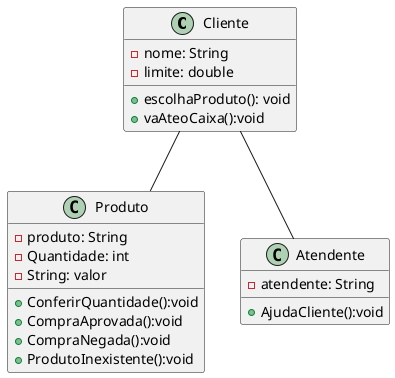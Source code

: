 @startuml Cliente
class Cliente {
    - nome: String 
    - limite: double
    +escolhaProduto(): void
    +vaAteoCaixa():void
    } 
    Class Produto{
       - produto: String
       - Quantidade: int
        -String: valor
        +ConferirQuantidade():void
        +CompraAprovada():void
        +CompraNegada():void
        +ProdutoInexistente():void
        }
    
    Class Atendente {
       - atendente: String 
       +AjudaCliente():void
}
Cliente -- Produto
Cliente -- Atendente


